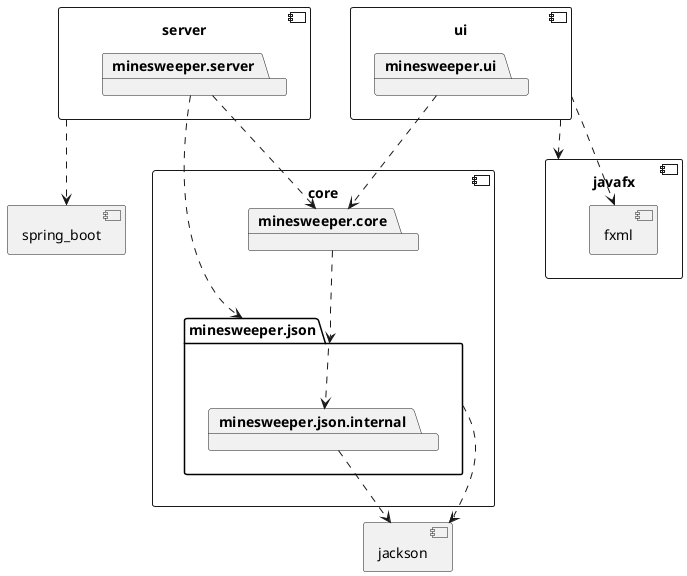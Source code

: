 @startuml minesweeper

component core {
	package minesweeper.core
	package minesweeper.json {
	  package minesweeper.json.internal
	}
}

minesweeper.core ..> minesweeper.json
minesweeper.json ..> minesweeper.json.internal

component jackson {
}
minesweeper.json ..> jackson
minesweeper.json.internal ..> jackson


component server {
  package minesweeper.server
}

minesweeper.server ..> minesweeper.core
minesweeper.server ..> minesweeper.json

component spring_boot {
}
server ..> spring_boot


component ui {
	package minesweeper.ui
}

minesweeper.ui ..> minesweeper.core

component javafx {
	component fxml {
	}
}
ui ..> javafx
ui ..> fxml

@enduml

